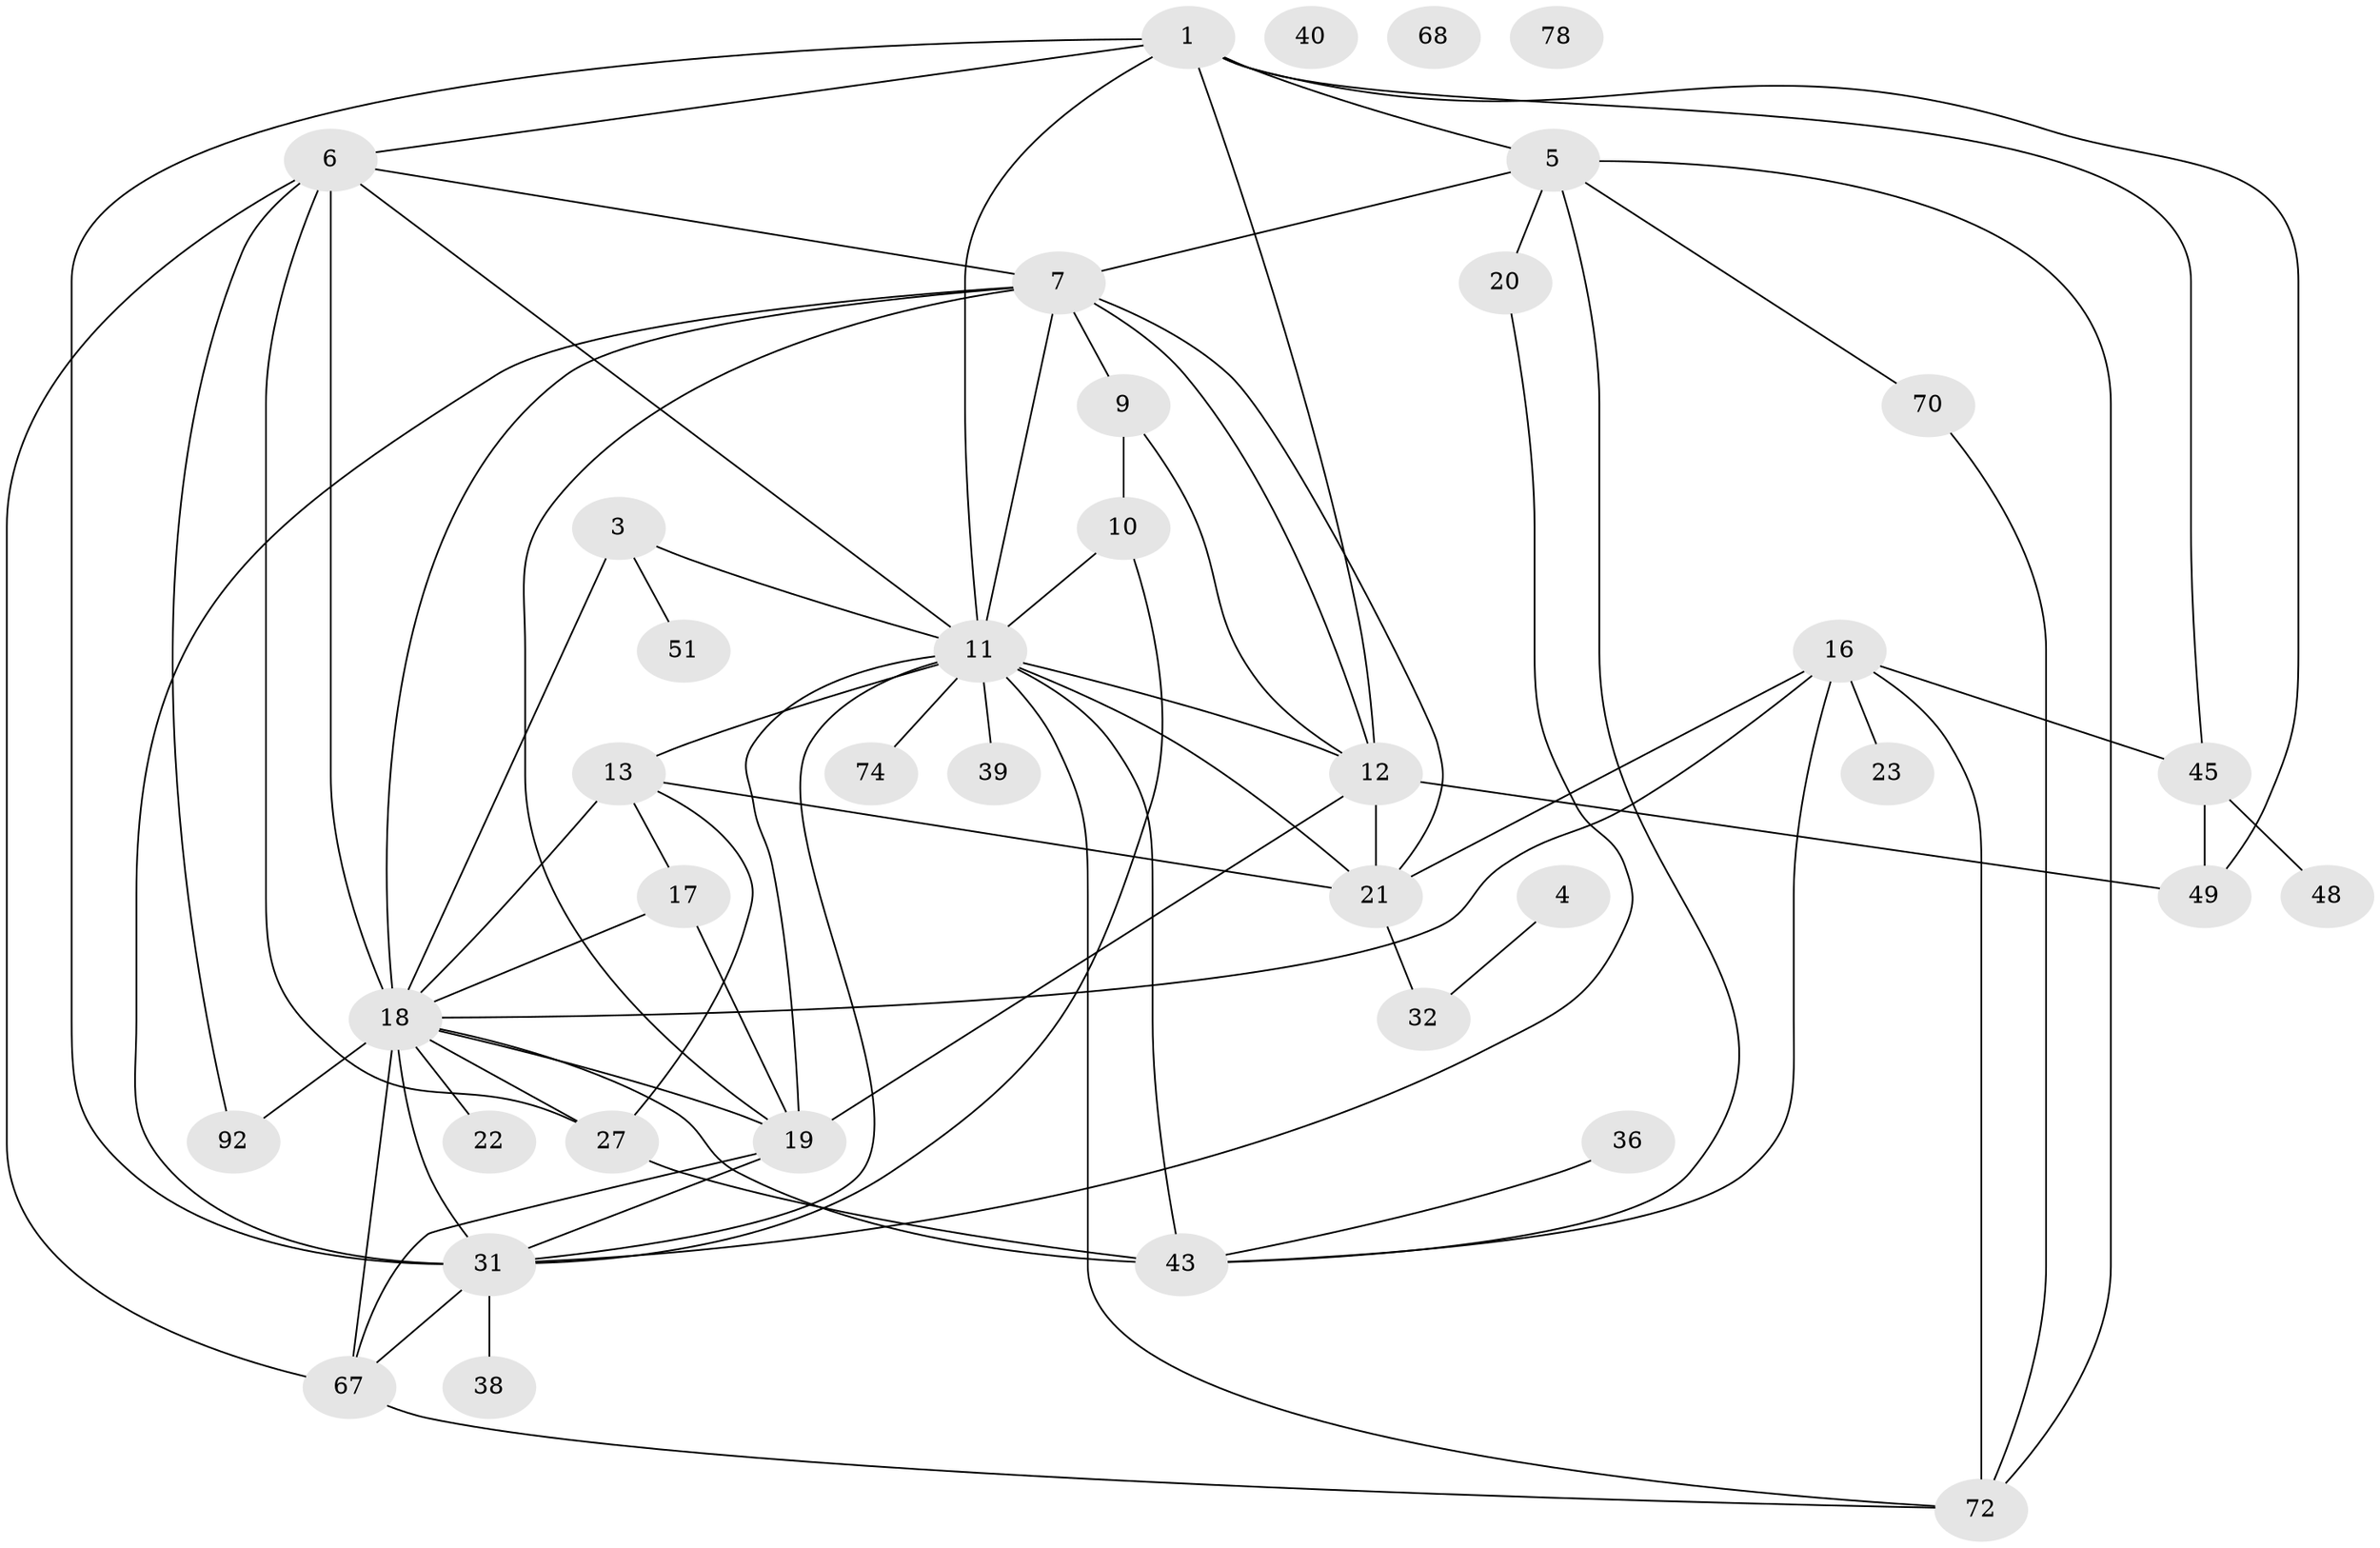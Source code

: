 // original degree distribution, {10: 0.010526315789473684, 2: 0.22105263157894736, 3: 0.24210526315789474, 1: 0.16842105263157894, 5: 0.09473684210526316, 4: 0.14736842105263157, 6: 0.05263157894736842, 7: 0.021052631578947368, 8: 0.010526315789473684, 0: 0.031578947368421054}
// Generated by graph-tools (version 1.1) at 2025/16/03/04/25 18:16:42]
// undirected, 38 vertices, 76 edges
graph export_dot {
graph [start="1"]
  node [color=gray90,style=filled];
  1 [super="+24+2+57"];
  3;
  4;
  5 [super="+42"];
  6 [super="+76+14+25"];
  7 [super="+41"];
  9 [super="+15"];
  10;
  11 [super="+29+58+82+35"];
  12 [super="+34"];
  13 [super="+77"];
  16 [super="+59"];
  17 [super="+65+52"];
  18 [super="+26+50+64"];
  19 [super="+69"];
  20;
  21 [super="+30+55+28"];
  22;
  23;
  27 [super="+73+88"];
  31 [super="+53+37+33"];
  32 [super="+85"];
  36;
  38 [super="+56"];
  39;
  40;
  43 [super="+44"];
  45 [super="+54"];
  48;
  49 [super="+61"];
  51;
  67;
  68;
  70 [super="+91"];
  72 [super="+86"];
  74;
  78;
  92 [super="+94"];
  1 -- 11 [weight=2];
  1 -- 45 [weight=2];
  1 -- 49;
  1 -- 5;
  1 -- 31 [weight=2];
  1 -- 6;
  1 -- 12;
  3 -- 51;
  3 -- 18;
  3 -- 11;
  4 -- 32;
  5 -- 20;
  5 -- 72;
  5 -- 43;
  5 -- 70;
  5 -- 7;
  6 -- 92;
  6 -- 18 [weight=4];
  6 -- 27;
  6 -- 67;
  6 -- 11;
  6 -- 7;
  7 -- 31;
  7 -- 11;
  7 -- 9;
  7 -- 18 [weight=4];
  7 -- 19;
  7 -- 21;
  7 -- 12 [weight=2];
  9 -- 10;
  9 -- 12;
  10 -- 31;
  10 -- 11;
  11 -- 72;
  11 -- 39;
  11 -- 74;
  11 -- 43 [weight=2];
  11 -- 13;
  11 -- 19;
  11 -- 21;
  11 -- 31;
  11 -- 12;
  12 -- 49;
  12 -- 19;
  12 -- 21;
  13 -- 27;
  13 -- 18;
  13 -- 21;
  13 -- 17;
  16 -- 23;
  16 -- 45;
  16 -- 72;
  16 -- 43;
  16 -- 18;
  16 -- 21;
  17 -- 18;
  17 -- 19;
  18 -- 43;
  18 -- 22;
  18 -- 27;
  18 -- 92;
  18 -- 31;
  18 -- 67 [weight=2];
  18 -- 19;
  19 -- 31;
  19 -- 67;
  20 -- 31;
  21 -- 32;
  27 -- 43;
  31 -- 67;
  31 -- 38;
  36 -- 43;
  45 -- 48;
  45 -- 49;
  67 -- 72;
  70 -- 72;
}
